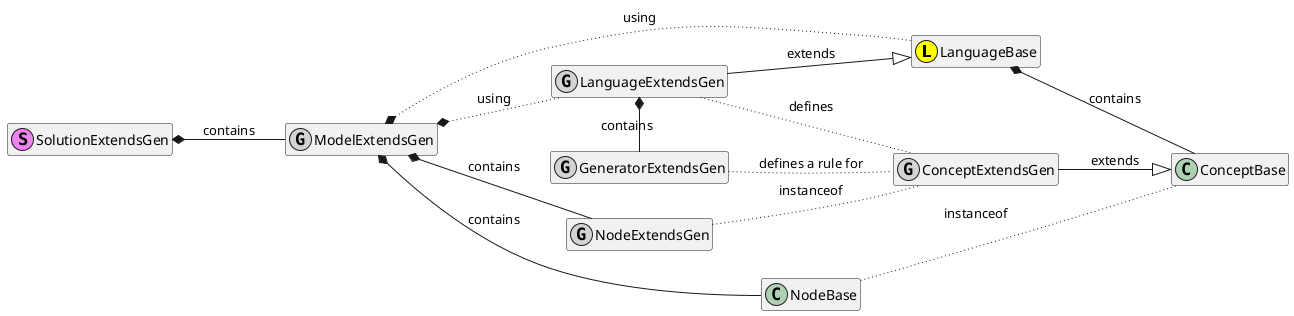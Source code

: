@startuml
left to right direction

class LanguageBase <<L,yellow>>
class LanguageExtendsGen <<G,lightgray>>
class GeneratorExtendsGen <<G,lightgray>>
class ConceptExtendsGen <<G,lightgray>>
class ConceptBase

class SolutionExtendsGen <<S, violet>>
class ModelExtendsGen <<G, lightgray>>
class NodeExtendsGen <<G, lightgray>>


LanguageBase *-right- ConceptBase: contains
LanguageExtendsGen -down-|> LanguageBase: extends
ConceptExtendsGen --|> ConceptBase: extends
LanguageExtendsGen -right[dotted]-ConceptExtendsGen: defines
LanguageExtendsGen *-right-GeneratorExtendsGen: contains
GeneratorExtendsGen -[dotted]-ConceptExtendsGen: defines a rule for

SolutionExtendsGen *-- ModelExtendsGen: contains
ModelExtendsGen *-- NodeBase: contains
ModelExtendsGen *-[dotted]- LanguageBase: using
ModelExtendsGen *-[dotted]- LanguageExtendsGen: using
NodeBase -[dotted]- ConceptBase: instanceof
NodeExtendsGen -[dotted]- ConceptExtendsGen: instanceof
ModelExtendsGen *-- NodeExtendsGen: contains

hide empty members

@enduml